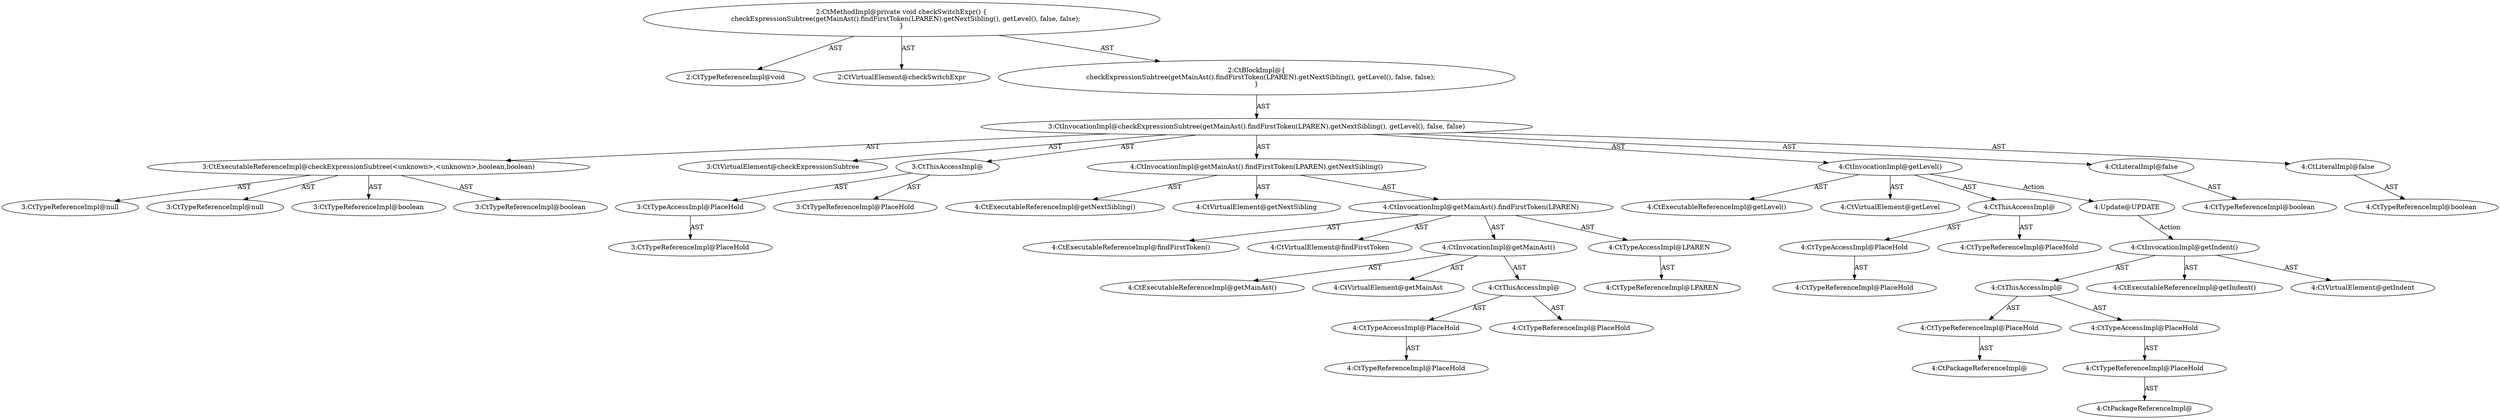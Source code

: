 digraph "checkSwitchExpr#?" {
0 [label="2:CtTypeReferenceImpl@void" shape=ellipse]
1 [label="2:CtVirtualElement@checkSwitchExpr" shape=ellipse]
2 [label="3:CtExecutableReferenceImpl@checkExpressionSubtree(<unknown>,<unknown>,boolean,boolean)" shape=ellipse]
3 [label="3:CtTypeReferenceImpl@null" shape=ellipse]
4 [label="3:CtTypeReferenceImpl@null" shape=ellipse]
5 [label="3:CtTypeReferenceImpl@boolean" shape=ellipse]
6 [label="3:CtTypeReferenceImpl@boolean" shape=ellipse]
7 [label="3:CtVirtualElement@checkExpressionSubtree" shape=ellipse]
8 [label="3:CtTypeAccessImpl@PlaceHold" shape=ellipse]
9 [label="3:CtTypeReferenceImpl@PlaceHold" shape=ellipse]
10 [label="3:CtThisAccessImpl@" shape=ellipse]
11 [label="3:CtTypeReferenceImpl@PlaceHold" shape=ellipse]
12 [label="4:CtExecutableReferenceImpl@getNextSibling()" shape=ellipse]
13 [label="4:CtVirtualElement@getNextSibling" shape=ellipse]
14 [label="4:CtExecutableReferenceImpl@findFirstToken()" shape=ellipse]
15 [label="4:CtVirtualElement@findFirstToken" shape=ellipse]
16 [label="4:CtExecutableReferenceImpl@getMainAst()" shape=ellipse]
17 [label="4:CtVirtualElement@getMainAst" shape=ellipse]
18 [label="4:CtTypeAccessImpl@PlaceHold" shape=ellipse]
19 [label="4:CtTypeReferenceImpl@PlaceHold" shape=ellipse]
20 [label="4:CtThisAccessImpl@" shape=ellipse]
21 [label="4:CtTypeReferenceImpl@PlaceHold" shape=ellipse]
22 [label="4:CtInvocationImpl@getMainAst()" shape=ellipse]
23 [label="4:CtTypeAccessImpl@LPAREN" shape=ellipse]
24 [label="4:CtTypeReferenceImpl@LPAREN" shape=ellipse]
25 [label="4:CtInvocationImpl@getMainAst().findFirstToken(LPAREN)" shape=ellipse]
26 [label="4:CtInvocationImpl@getMainAst().findFirstToken(LPAREN).getNextSibling()" shape=ellipse]
27 [label="4:CtExecutableReferenceImpl@getLevel()" shape=ellipse]
28 [label="4:CtVirtualElement@getLevel" shape=ellipse]
29 [label="4:CtTypeAccessImpl@PlaceHold" shape=ellipse]
30 [label="4:CtTypeReferenceImpl@PlaceHold" shape=ellipse]
31 [label="4:CtThisAccessImpl@" shape=ellipse]
32 [label="4:CtTypeReferenceImpl@PlaceHold" shape=ellipse]
33 [label="4:CtInvocationImpl@getLevel()" shape=ellipse]
34 [label="4:CtLiteralImpl@false" shape=ellipse]
35 [label="4:CtTypeReferenceImpl@boolean" shape=ellipse]
36 [label="4:CtLiteralImpl@false" shape=ellipse]
37 [label="4:CtTypeReferenceImpl@boolean" shape=ellipse]
38 [label="3:CtInvocationImpl@checkExpressionSubtree(getMainAst().findFirstToken(LPAREN).getNextSibling(), getLevel(), false, false)" shape=ellipse]
39 [label="2:CtBlockImpl@\{
    checkExpressionSubtree(getMainAst().findFirstToken(LPAREN).getNextSibling(), getLevel(), false, false);
\}" shape=ellipse]
40 [label="2:CtMethodImpl@private void checkSwitchExpr() \{
    checkExpressionSubtree(getMainAst().findFirstToken(LPAREN).getNextSibling(), getLevel(), false, false);
\}" shape=ellipse]
41 [label="4:Update@UPDATE" shape=ellipse]
42 [label="4:CtPackageReferenceImpl@" shape=ellipse]
43 [label="4:CtTypeReferenceImpl@PlaceHold" shape=ellipse]
44 [label="4:CtPackageReferenceImpl@" shape=ellipse]
45 [label="4:CtTypeReferenceImpl@PlaceHold" shape=ellipse]
46 [label="4:CtTypeAccessImpl@PlaceHold" shape=ellipse]
47 [label="4:CtThisAccessImpl@" shape=ellipse]
48 [label="4:CtExecutableReferenceImpl@getIndent()" shape=ellipse]
49 [label="4:CtInvocationImpl@getIndent()" shape=ellipse]
50 [label="4:CtVirtualElement@getIndent" shape=ellipse]
2 -> 3 [label="AST"];
2 -> 4 [label="AST"];
2 -> 5 [label="AST"];
2 -> 6 [label="AST"];
8 -> 9 [label="AST"];
10 -> 11 [label="AST"];
10 -> 8 [label="AST"];
18 -> 19 [label="AST"];
20 -> 21 [label="AST"];
20 -> 18 [label="AST"];
22 -> 17 [label="AST"];
22 -> 20 [label="AST"];
22 -> 16 [label="AST"];
23 -> 24 [label="AST"];
25 -> 15 [label="AST"];
25 -> 22 [label="AST"];
25 -> 14 [label="AST"];
25 -> 23 [label="AST"];
26 -> 13 [label="AST"];
26 -> 25 [label="AST"];
26 -> 12 [label="AST"];
29 -> 30 [label="AST"];
31 -> 32 [label="AST"];
31 -> 29 [label="AST"];
33 -> 28 [label="AST"];
33 -> 31 [label="AST"];
33 -> 27 [label="AST"];
33 -> 41 [label="Action"];
34 -> 35 [label="AST"];
36 -> 37 [label="AST"];
38 -> 7 [label="AST"];
38 -> 10 [label="AST"];
38 -> 2 [label="AST"];
38 -> 26 [label="AST"];
38 -> 33 [label="AST"];
38 -> 34 [label="AST"];
38 -> 36 [label="AST"];
39 -> 38 [label="AST"];
40 -> 1 [label="AST"];
40 -> 0 [label="AST"];
40 -> 39 [label="AST"];
41 -> 49 [label="Action"];
43 -> 42 [label="AST"];
45 -> 44 [label="AST"];
46 -> 45 [label="AST"];
47 -> 43 [label="AST"];
47 -> 46 [label="AST"];
49 -> 50 [label="AST"];
49 -> 47 [label="AST"];
49 -> 48 [label="AST"];
}